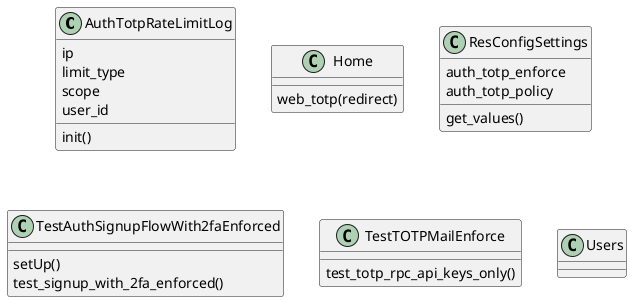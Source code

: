 @startuml classes_auth_totp_mail_enforce
set namespaceSeparator none
class "AuthTotpRateLimitLog" as odoo_src.odoo.addons.auth_totp_mail_enforce.models.auth_totp_rate_limit_log.AuthTotpRateLimitLog {
  ip
  limit_type
  scope
  user_id
  init()
}
class "Home" as odoo_src.odoo.addons.auth_totp_mail_enforce.controllers.home.Home {
  web_totp(redirect)
}
class "ResConfigSettings" as odoo_src.odoo.addons.auth_totp_mail_enforce.models.res_config_settings.ResConfigSettings {
  auth_totp_enforce
  auth_totp_policy
  get_values()
}
class "TestAuthSignupFlowWith2faEnforced" as odoo_src.odoo.addons.auth_totp_mail_enforce.tests.test_auth_signup.TestAuthSignupFlowWith2faEnforced {
  setUp()
  test_signup_with_2fa_enforced()
}
class "TestTOTPMailEnforce" as odoo_src.odoo.addons.auth_totp_mail_enforce.tests.test_totp_mail_enforce.TestTOTPMailEnforce {
  test_totp_rpc_api_keys_only()
}
class "Users" as odoo_src.odoo.addons.auth_totp_mail_enforce.models.res_users.Users {
}
@enduml
